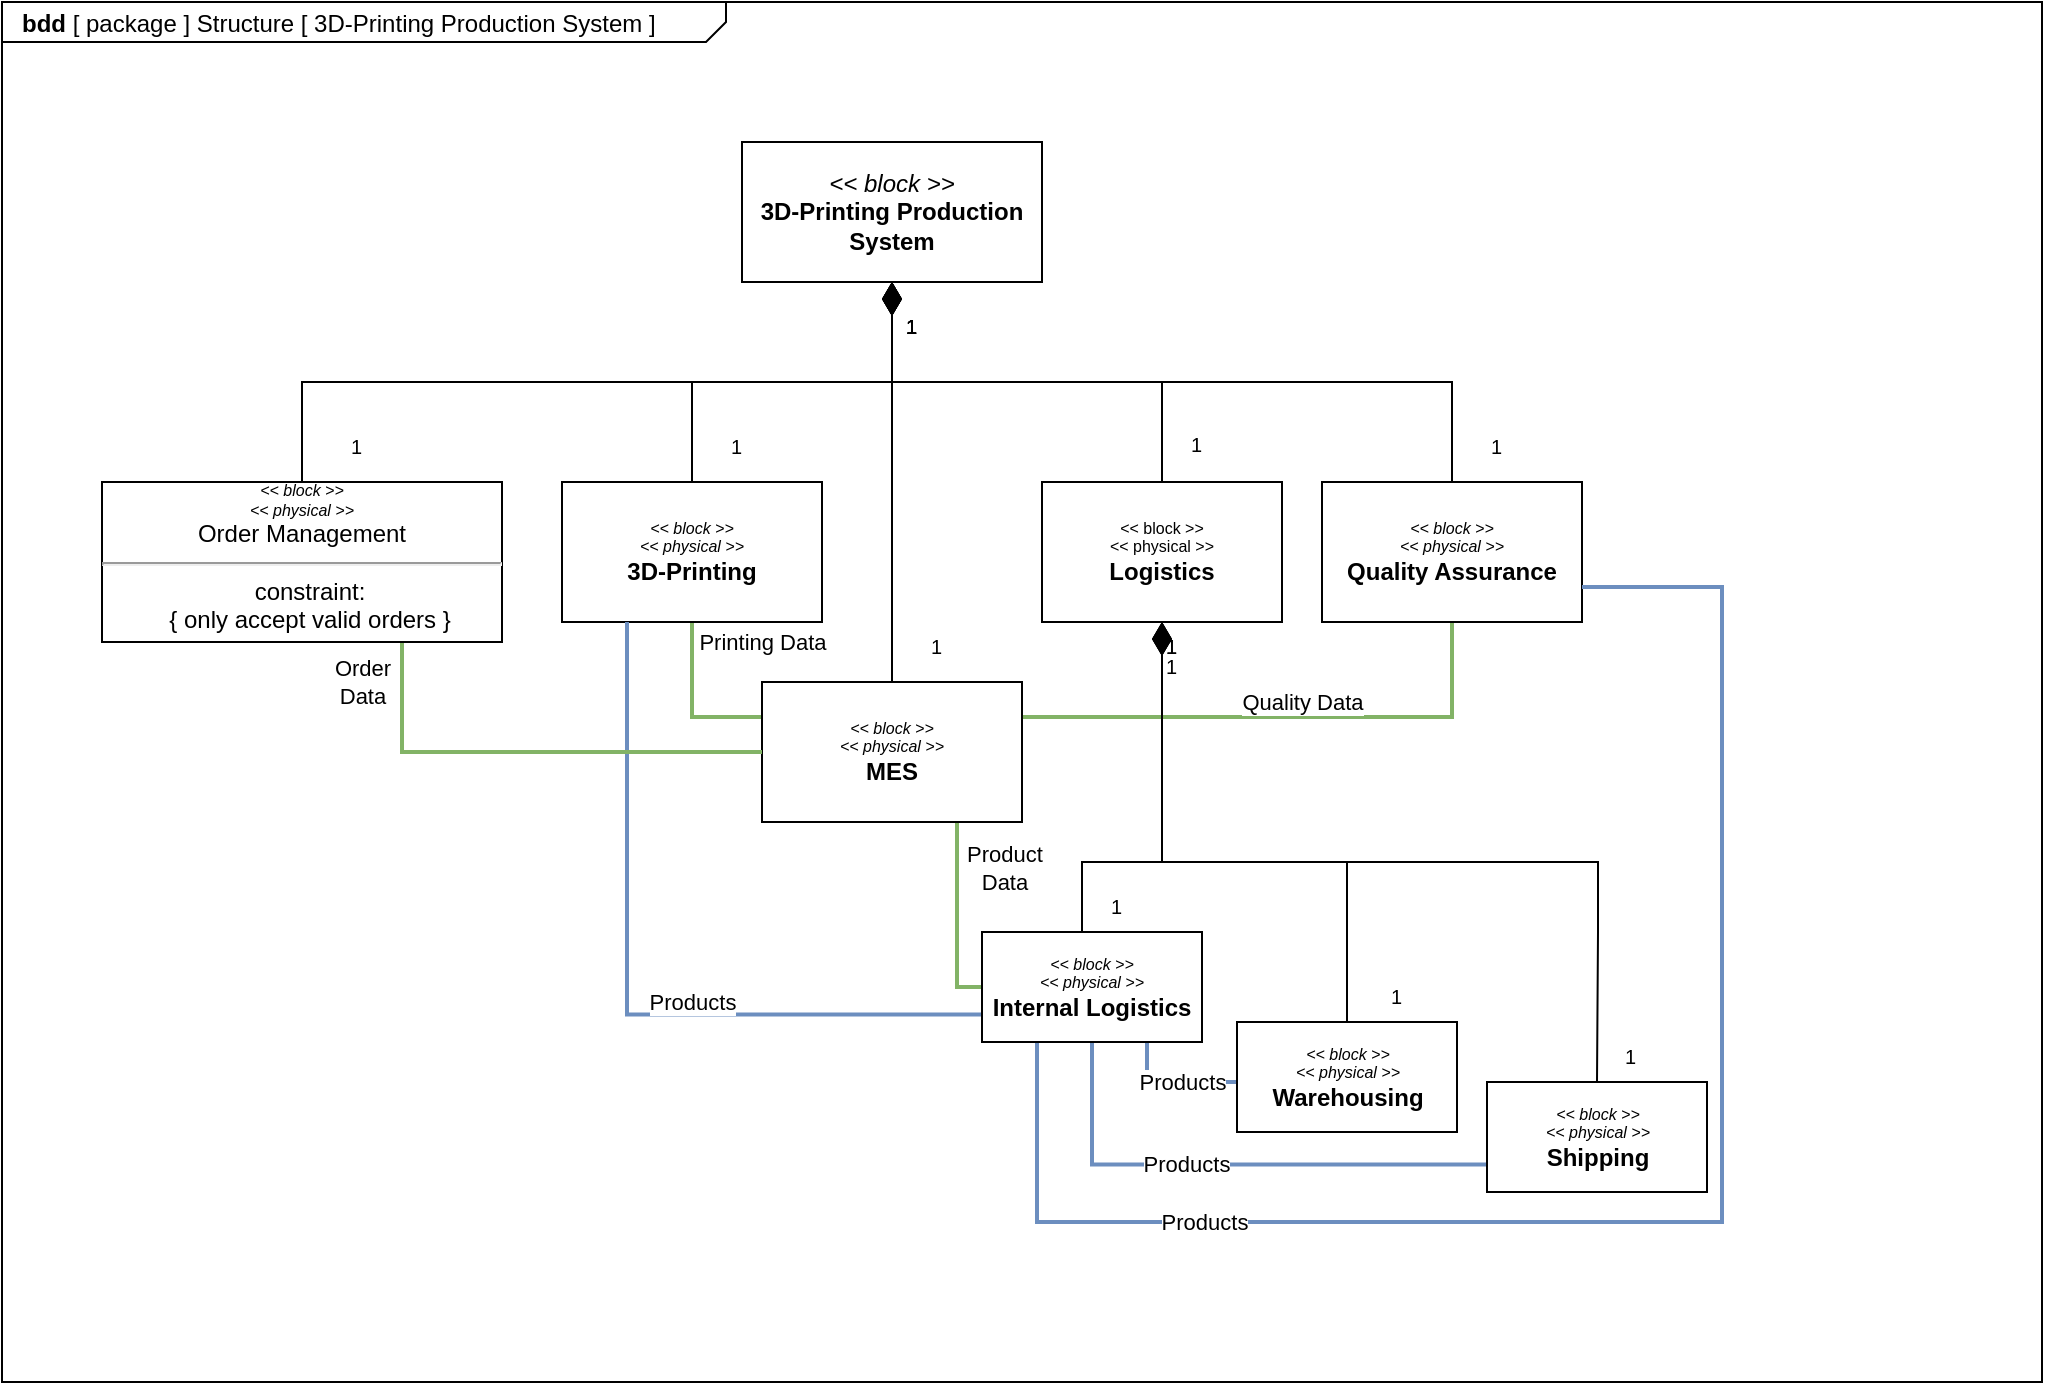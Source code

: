 <mxfile version="24.7.17">
  <diagram name="Seite-1" id="GFA_SByiZ649OcQAbFE9">
    <mxGraphModel dx="939" dy="585" grid="1" gridSize="10" guides="1" tooltips="1" connect="1" arrows="1" fold="1" page="1" pageScale="1" pageWidth="827" pageHeight="1169" math="0" shadow="0">
      <root>
        <mxCell id="0" />
        <mxCell id="1" parent="0" />
        <mxCell id="Q9ZKkBL_76BCk9_iBAh2-4" value="&lt;p style=&quot;margin:0px;margin-top:4px;margin-left:10px;text-align:left;&quot;&gt;&lt;b&gt;bdd &lt;/b&gt;[ package ] Structure [ 3D-Printing Production System ]&lt;/p&gt;" style="html=1;shape=mxgraph.sysml.package;labelX=362.47;align=left;spacingLeft=10;overflow=fill;recursiveResize=0;" parent="1" vertex="1">
          <mxGeometry y="60" width="1020" height="690" as="geometry" />
        </mxCell>
        <mxCell id="Q9ZKkBL_76BCk9_iBAh2-5" value="&lt;span style=&quot;font-weight: normal;&quot;&gt;&lt;i&gt;&amp;lt;&amp;lt; block &amp;gt;&amp;gt;&lt;/i&gt;&lt;/span&gt;&lt;br&gt;&lt;div&gt;3D-Printing Production System&lt;/div&gt;" style="strokeColor=inherit;fillColor=inherit;gradientColor=inherit;shape=rect;fontStyle=1;html=1;whiteSpace=wrap;align=center;" parent="Q9ZKkBL_76BCk9_iBAh2-4" vertex="1">
          <mxGeometry x="370" y="70" width="150" height="70" as="geometry" />
        </mxCell>
        <mxCell id="Q9ZKkBL_76BCk9_iBAh2-6" value="&lt;div style=&quot;font-size: 8px;&quot;&gt;&lt;span style=&quot;font-weight: normal;&quot;&gt;&amp;lt;&amp;lt; block &amp;gt;&amp;gt;&lt;/span&gt;&lt;/div&gt;&lt;div style=&quot;font-size: 8px;&quot;&gt;&lt;span style=&quot;font-weight: normal;&quot;&gt;&amp;lt;&amp;lt; physical &amp;gt;&amp;gt;&lt;br&gt;&lt;/span&gt;&lt;/div&gt;&lt;div&gt;Logistics&lt;br&gt;&lt;/div&gt;" style="strokeColor=inherit;fillColor=inherit;gradientColor=inherit;shape=rect;fontStyle=1;html=1;whiteSpace=wrap;align=center;" parent="Q9ZKkBL_76BCk9_iBAh2-4" vertex="1">
          <mxGeometry x="520" y="240" width="120" height="70" as="geometry" />
        </mxCell>
        <mxCell id="Q9ZKkBL_76BCk9_iBAh2-7" value="" style="strokeColor=inherit;fillColor=inherit;gradientColor=inherit;align=right;html=1;verticalAlign=bottom;endArrow=none;startArrow=diamondThin;startSize=14;startFill=1;edgeStyle=orthogonalEdgeStyle;endFill=0;labelBackgroundColor=none;rounded=0;" parent="Q9ZKkBL_76BCk9_iBAh2-4" source="Q9ZKkBL_76BCk9_iBAh2-5" target="Q9ZKkBL_76BCk9_iBAh2-6" edge="1">
          <mxGeometry x="0.918" relative="1" as="geometry">
            <mxPoint as="offset" />
          </mxGeometry>
        </mxCell>
        <mxCell id="Q9ZKkBL_76BCk9_iBAh2-8" value="1" style="resizable=0;html=1;align=left;verticalAlign=top;labelBackgroundColor=none;fontSize=10" parent="Q9ZKkBL_76BCk9_iBAh2-7" connectable="0" vertex="1">
          <mxGeometry x="-1" relative="1" as="geometry">
            <mxPoint x="5" y="10" as="offset" />
          </mxGeometry>
        </mxCell>
        <mxCell id="Q9ZKkBL_76BCk9_iBAh2-9" value="1" style="resizable=0;html=1;align=right;verticalAlign=top;labelBackgroundColor=none;fontSize=10" parent="Q9ZKkBL_76BCk9_iBAh2-7" connectable="0" vertex="1">
          <mxGeometry x="1" relative="1" as="geometry">
            <mxPoint x="20" y="-31" as="offset" />
          </mxGeometry>
        </mxCell>
        <mxCell id="0YOrRNStGJFLoWrIP_f3-7" style="edgeStyle=orthogonalEdgeStyle;rounded=0;orthogonalLoop=1;jettySize=auto;html=1;exitX=0.5;exitY=1;exitDx=0;exitDy=0;entryX=0;entryY=0.25;entryDx=0;entryDy=0;endArrow=none;endFill=0;fillColor=#d5e8d4;strokeColor=#82b366;strokeWidth=2;" edge="1" parent="Q9ZKkBL_76BCk9_iBAh2-4" source="Q9ZKkBL_76BCk9_iBAh2-10" target="Q9ZKkBL_76BCk9_iBAh2-17">
          <mxGeometry relative="1" as="geometry" />
        </mxCell>
        <mxCell id="0YOrRNStGJFLoWrIP_f3-8" value="Printing Data" style="edgeLabel;html=1;align=center;verticalAlign=middle;resizable=0;points=[];" vertex="1" connectable="0" parent="0YOrRNStGJFLoWrIP_f3-7">
          <mxGeometry x="-0.595" y="-1" relative="1" as="geometry">
            <mxPoint x="36" y="-7" as="offset" />
          </mxGeometry>
        </mxCell>
        <mxCell id="Q9ZKkBL_76BCk9_iBAh2-10" value="&lt;div style=&quot;font-size: 8px;&quot;&gt;&lt;span style=&quot;font-weight: normal;&quot;&gt;&lt;i&gt;&amp;lt;&amp;lt; block &amp;gt;&amp;gt;&lt;/i&gt;&lt;/span&gt;&lt;/div&gt;&lt;div style=&quot;font-size: 8px;&quot;&gt;&lt;span style=&quot;font-weight: normal;&quot;&gt;&lt;i&gt;&amp;lt;&amp;lt; physical &amp;gt;&amp;gt;&lt;br&gt;&lt;/i&gt;&lt;/span&gt;&lt;/div&gt;&lt;div&gt;3D-Printing&lt;br&gt;&lt;/div&gt;" style="strokeColor=inherit;fillColor=inherit;gradientColor=inherit;shape=rect;fontStyle=1;html=1;whiteSpace=wrap;align=center;" parent="Q9ZKkBL_76BCk9_iBAh2-4" vertex="1">
          <mxGeometry x="280" y="240" width="130" height="70" as="geometry" />
        </mxCell>
        <mxCell id="Q9ZKkBL_76BCk9_iBAh2-13" value="" style="align=right;html=1;verticalAlign=bottom;endArrow=none;startArrow=diamondThin;startSize=14;startFill=1;edgeStyle=none;rounded=0;entryX=0.5;entryY=0;entryDx=0;entryDy=0;exitX=0.5;exitY=1;exitDx=0;exitDy=0;" parent="Q9ZKkBL_76BCk9_iBAh2-4" source="Q9ZKkBL_76BCk9_iBAh2-5" target="Q9ZKkBL_76BCk9_iBAh2-17" edge="1">
          <mxGeometry x="-0.2" y="-5" relative="1" as="geometry">
            <mxPoint x="440" y="140" as="sourcePoint" />
            <mxPoint x="445" y="340" as="targetPoint" />
            <mxPoint as="offset" />
          </mxGeometry>
        </mxCell>
        <mxCell id="Q9ZKkBL_76BCk9_iBAh2-14" value="1" style="resizable=0;html=1;align=left;verticalAlign=top;labelBackgroundColor=none;fontSize=10" parent="Q9ZKkBL_76BCk9_iBAh2-13" connectable="0" vertex="1">
          <mxGeometry x="-1" relative="1" as="geometry">
            <mxPoint x="5" y="10" as="offset" />
          </mxGeometry>
        </mxCell>
        <mxCell id="Q9ZKkBL_76BCk9_iBAh2-15" value="1" style="resizable=0;html=1;align=right;verticalAlign=top;labelBackgroundColor=none;fontSize=10" parent="Q9ZKkBL_76BCk9_iBAh2-13" connectable="0" vertex="1">
          <mxGeometry x="1" relative="1" as="geometry">
            <mxPoint x="25" y="-30" as="offset" />
          </mxGeometry>
        </mxCell>
        <mxCell id="0YOrRNStGJFLoWrIP_f3-1" style="edgeStyle=orthogonalEdgeStyle;rounded=0;orthogonalLoop=1;jettySize=auto;html=1;exitX=0.75;exitY=1;exitDx=0;exitDy=0;entryX=0;entryY=0.5;entryDx=0;entryDy=0;endArrow=none;endFill=0;fillColor=#d5e8d4;strokeColor=#82b366;strokeWidth=2;" edge="1" parent="Q9ZKkBL_76BCk9_iBAh2-4" source="Q9ZKkBL_76BCk9_iBAh2-17" target="Q9ZKkBL_76BCk9_iBAh2-56">
          <mxGeometry relative="1" as="geometry">
            <Array as="points">
              <mxPoint x="477" y="493" />
            </Array>
          </mxGeometry>
        </mxCell>
        <mxCell id="0YOrRNStGJFLoWrIP_f3-6" value="&lt;div&gt;Product&lt;br&gt;Data&lt;br&gt;&lt;/div&gt;" style="edgeLabel;html=1;align=center;verticalAlign=middle;resizable=0;points=[];" vertex="1" connectable="0" parent="0YOrRNStGJFLoWrIP_f3-1">
          <mxGeometry x="-0.521" y="-1" relative="1" as="geometry">
            <mxPoint x="24" as="offset" />
          </mxGeometry>
        </mxCell>
        <mxCell id="0YOrRNStGJFLoWrIP_f3-2" style="edgeStyle=orthogonalEdgeStyle;rounded=0;orthogonalLoop=1;jettySize=auto;html=1;exitX=1;exitY=0.25;exitDx=0;exitDy=0;entryX=0.5;entryY=1;entryDx=0;entryDy=0;endArrow=none;endFill=0;fillColor=#d5e8d4;strokeColor=#82b366;strokeWidth=2;" edge="1" parent="Q9ZKkBL_76BCk9_iBAh2-4" source="Q9ZKkBL_76BCk9_iBAh2-17" target="Q9ZKkBL_76BCk9_iBAh2-55">
          <mxGeometry relative="1" as="geometry" />
        </mxCell>
        <mxCell id="0YOrRNStGJFLoWrIP_f3-3" value="Quality Data" style="edgeLabel;html=1;align=center;verticalAlign=middle;resizable=0;points=[];" vertex="1" connectable="0" parent="0YOrRNStGJFLoWrIP_f3-2">
          <mxGeometry x="0.2" relative="1" as="geometry">
            <mxPoint x="-18" y="-8" as="offset" />
          </mxGeometry>
        </mxCell>
        <mxCell id="Q9ZKkBL_76BCk9_iBAh2-17" value="&lt;div style=&quot;font-size: 8px;&quot;&gt;&lt;span style=&quot;font-weight: normal;&quot;&gt;&lt;i&gt;&amp;lt;&amp;lt; block &amp;gt;&amp;gt;&lt;/i&gt;&lt;/span&gt;&lt;/div&gt;&lt;div style=&quot;font-size: 8px;&quot;&gt;&lt;span style=&quot;font-weight: normal;&quot;&gt;&lt;i&gt;&amp;lt;&amp;lt; physical &amp;gt;&amp;gt;&lt;br&gt;&lt;/i&gt;&lt;/span&gt;&lt;/div&gt;MES" style="strokeColor=inherit;fillColor=inherit;gradientColor=inherit;shape=rect;fontStyle=1;html=1;whiteSpace=wrap;align=center;" parent="Q9ZKkBL_76BCk9_iBAh2-4" vertex="1">
          <mxGeometry x="380" y="340" width="130" height="70" as="geometry" />
        </mxCell>
        <mxCell id="Q9ZKkBL_76BCk9_iBAh2-55" value="&lt;div style=&quot;font-size: 8px;&quot;&gt;&lt;span style=&quot;font-weight: normal;&quot;&gt;&lt;i&gt;&amp;lt;&amp;lt; block &amp;gt;&amp;gt;&lt;/i&gt;&lt;/span&gt;&lt;/div&gt;&lt;div style=&quot;font-size: 8px;&quot;&gt;&lt;span style=&quot;font-weight: normal;&quot;&gt;&lt;i&gt;&amp;lt;&amp;lt; physical &amp;gt;&amp;gt;&lt;br&gt;&lt;/i&gt;&lt;/span&gt;&lt;/div&gt;&lt;div&gt;Quality Assurance&lt;br&gt;&lt;/div&gt;" style="strokeColor=inherit;fillColor=inherit;gradientColor=inherit;shape=rect;fontStyle=1;html=1;whiteSpace=wrap;align=center;" parent="Q9ZKkBL_76BCk9_iBAh2-4" vertex="1">
          <mxGeometry x="660" y="240" width="130" height="70" as="geometry" />
        </mxCell>
        <mxCell id="0YOrRNStGJFLoWrIP_f3-12" style="edgeStyle=orthogonalEdgeStyle;rounded=0;orthogonalLoop=1;jettySize=auto;html=1;exitX=0.75;exitY=1;exitDx=0;exitDy=0;entryX=0;entryY=0.5;entryDx=0;entryDy=0;endArrow=none;endFill=0;fillColor=#dae8fc;strokeColor=#6c8ebf;strokeWidth=2;" edge="1" parent="Q9ZKkBL_76BCk9_iBAh2-4" source="Q9ZKkBL_76BCk9_iBAh2-56" target="Q9ZKkBL_76BCk9_iBAh2-57">
          <mxGeometry relative="1" as="geometry" />
        </mxCell>
        <mxCell id="0YOrRNStGJFLoWrIP_f3-13" value="Products" style="edgeLabel;html=1;align=center;verticalAlign=middle;resizable=0;points=[];" vertex="1" connectable="0" parent="0YOrRNStGJFLoWrIP_f3-12">
          <mxGeometry x="-0.099" y="-1" relative="1" as="geometry">
            <mxPoint x="5" y="-1" as="offset" />
          </mxGeometry>
        </mxCell>
        <mxCell id="0YOrRNStGJFLoWrIP_f3-14" style="edgeStyle=orthogonalEdgeStyle;rounded=0;orthogonalLoop=1;jettySize=auto;html=1;exitX=0;exitY=0.75;exitDx=0;exitDy=0;entryX=0.25;entryY=1;entryDx=0;entryDy=0;endArrow=none;endFill=0;fillColor=#dae8fc;strokeColor=#6c8ebf;strokeWidth=2;" edge="1" parent="Q9ZKkBL_76BCk9_iBAh2-4" source="Q9ZKkBL_76BCk9_iBAh2-56" target="Q9ZKkBL_76BCk9_iBAh2-10">
          <mxGeometry relative="1" as="geometry" />
        </mxCell>
        <mxCell id="0YOrRNStGJFLoWrIP_f3-15" value="Products" style="edgeLabel;html=1;align=center;verticalAlign=middle;resizable=0;points=[];" vertex="1" connectable="0" parent="0YOrRNStGJFLoWrIP_f3-14">
          <mxGeometry x="0.236" relative="1" as="geometry">
            <mxPoint x="32" y="47" as="offset" />
          </mxGeometry>
        </mxCell>
        <mxCell id="0YOrRNStGJFLoWrIP_f3-17" style="edgeStyle=orthogonalEdgeStyle;rounded=0;orthogonalLoop=1;jettySize=auto;html=1;exitX=0.5;exitY=1;exitDx=0;exitDy=0;entryX=0;entryY=0.75;entryDx=0;entryDy=0;endArrow=none;endFill=0;fillColor=#dae8fc;strokeColor=#6c8ebf;strokeWidth=2;" edge="1" parent="Q9ZKkBL_76BCk9_iBAh2-4" source="Q9ZKkBL_76BCk9_iBAh2-56" target="Q9ZKkBL_76BCk9_iBAh2-58">
          <mxGeometry relative="1" as="geometry" />
        </mxCell>
        <mxCell id="0YOrRNStGJFLoWrIP_f3-18" value="Products" style="edgeLabel;html=1;align=center;verticalAlign=middle;resizable=0;points=[];" vertex="1" connectable="0" parent="0YOrRNStGJFLoWrIP_f3-17">
          <mxGeometry x="-0.161" y="2" relative="1" as="geometry">
            <mxPoint y="1" as="offset" />
          </mxGeometry>
        </mxCell>
        <mxCell id="0YOrRNStGJFLoWrIP_f3-19" style="edgeStyle=orthogonalEdgeStyle;rounded=0;orthogonalLoop=1;jettySize=auto;html=1;exitX=0.25;exitY=1;exitDx=0;exitDy=0;entryX=1;entryY=0.75;entryDx=0;entryDy=0;fillColor=#dae8fc;strokeColor=#6c8ebf;endArrow=none;endFill=0;strokeWidth=2;" edge="1" parent="Q9ZKkBL_76BCk9_iBAh2-4" source="Q9ZKkBL_76BCk9_iBAh2-56" target="Q9ZKkBL_76BCk9_iBAh2-55">
          <mxGeometry relative="1" as="geometry">
            <Array as="points">
              <mxPoint x="518" y="610" />
              <mxPoint x="860" y="610" />
              <mxPoint x="860" y="293" />
            </Array>
          </mxGeometry>
        </mxCell>
        <mxCell id="0YOrRNStGJFLoWrIP_f3-20" value="Products" style="edgeLabel;html=1;align=center;verticalAlign=middle;resizable=0;points=[];" vertex="1" connectable="0" parent="0YOrRNStGJFLoWrIP_f3-19">
          <mxGeometry x="-0.577" relative="1" as="geometry">
            <mxPoint as="offset" />
          </mxGeometry>
        </mxCell>
        <mxCell id="Q9ZKkBL_76BCk9_iBAh2-56" value="&lt;div style=&quot;font-size: 8px;&quot;&gt;&lt;span style=&quot;font-weight: normal;&quot;&gt;&lt;i&gt;&amp;lt;&amp;lt; block &amp;gt;&amp;gt;&lt;/i&gt;&lt;/span&gt;&lt;/div&gt;&lt;div style=&quot;font-size: 8px;&quot;&gt;&lt;span style=&quot;font-weight: normal;&quot;&gt;&lt;i&gt;&amp;lt;&amp;lt; physical &amp;gt;&amp;gt;&lt;br&gt;&lt;/i&gt;&lt;/span&gt;&lt;/div&gt;&lt;div&gt;Internal Logistics&lt;br&gt;&lt;/div&gt;" style="strokeColor=inherit;fillColor=inherit;gradientColor=inherit;shape=rect;fontStyle=1;html=1;whiteSpace=wrap;align=center;" parent="Q9ZKkBL_76BCk9_iBAh2-4" vertex="1">
          <mxGeometry x="490" y="465" width="110" height="55" as="geometry" />
        </mxCell>
        <mxCell id="Q9ZKkBL_76BCk9_iBAh2-57" value="&lt;div style=&quot;font-size: 8px;&quot;&gt;&lt;span style=&quot;font-weight: normal;&quot;&gt;&lt;i&gt;&amp;lt;&amp;lt; block &amp;gt;&amp;gt;&lt;/i&gt;&lt;/span&gt;&lt;/div&gt;&lt;div style=&quot;font-size: 8px;&quot;&gt;&lt;span style=&quot;font-weight: normal;&quot;&gt;&lt;i&gt;&amp;lt;&amp;lt; physical &amp;gt;&amp;gt;&lt;br&gt;&lt;/i&gt;&lt;/span&gt;&lt;/div&gt;&lt;div&gt;Warehousing&lt;br&gt;&lt;/div&gt;" style="strokeColor=inherit;fillColor=inherit;gradientColor=inherit;shape=rect;fontStyle=1;html=1;whiteSpace=wrap;align=center;" parent="Q9ZKkBL_76BCk9_iBAh2-4" vertex="1">
          <mxGeometry x="617.5" y="510" width="110" height="55" as="geometry" />
        </mxCell>
        <mxCell id="Q9ZKkBL_76BCk9_iBAh2-58" value="&lt;div style=&quot;font-size: 8px;&quot;&gt;&lt;span style=&quot;font-weight: normal;&quot;&gt;&lt;i&gt;&amp;lt;&amp;lt; block &amp;gt;&amp;gt;&lt;/i&gt;&lt;/span&gt;&lt;/div&gt;&lt;div style=&quot;font-size: 8px;&quot;&gt;&lt;span style=&quot;font-weight: normal;&quot;&gt;&lt;i&gt;&amp;lt;&amp;lt; physical &amp;gt;&amp;gt;&lt;br&gt;&lt;/i&gt;&lt;/span&gt;&lt;/div&gt;&lt;div&gt;Shipping&lt;/div&gt;" style="strokeColor=inherit;fillColor=inherit;gradientColor=inherit;shape=rect;fontStyle=1;html=1;whiteSpace=wrap;align=center;" parent="Q9ZKkBL_76BCk9_iBAh2-4" vertex="1">
          <mxGeometry x="742.5" y="540" width="110" height="55" as="geometry" />
        </mxCell>
        <mxCell id="Q9ZKkBL_76BCk9_iBAh2-59" value="" style="align=right;html=1;verticalAlign=bottom;endArrow=none;startArrow=diamondThin;startSize=14;startFill=1;edgeStyle=orthogonalEdgeStyle;rounded=0;exitX=0.5;exitY=1;exitDx=0;exitDy=0;entryX=0.5;entryY=0;entryDx=0;entryDy=0;" parent="Q9ZKkBL_76BCk9_iBAh2-4" source="Q9ZKkBL_76BCk9_iBAh2-6" target="Q9ZKkBL_76BCk9_iBAh2-57" edge="1">
          <mxGeometry x="1" y="-2" relative="1" as="geometry">
            <mxPoint x="570" y="330" as="sourcePoint" />
            <mxPoint x="730" y="330" as="targetPoint" />
            <Array as="points">
              <mxPoint x="580" y="430" />
              <mxPoint x="672" y="430" />
            </Array>
            <mxPoint x="-1" as="offset" />
          </mxGeometry>
        </mxCell>
        <mxCell id="Q9ZKkBL_76BCk9_iBAh2-60" value="1" style="resizable=0;html=1;align=left;verticalAlign=top;labelBackgroundColor=none;fontSize=10" parent="Q9ZKkBL_76BCk9_iBAh2-59" connectable="0" vertex="1">
          <mxGeometry x="-1" relative="1" as="geometry" />
        </mxCell>
        <mxCell id="Q9ZKkBL_76BCk9_iBAh2-61" value="1" style="resizable=0;html=1;align=right;verticalAlign=top;labelBackgroundColor=none;fontSize=10" parent="Q9ZKkBL_76BCk9_iBAh2-59" connectable="0" vertex="1">
          <mxGeometry x="1" relative="1" as="geometry">
            <mxPoint x="28" y="-25" as="offset" />
          </mxGeometry>
        </mxCell>
        <mxCell id="Q9ZKkBL_76BCk9_iBAh2-62" value="" style="align=right;html=1;verticalAlign=bottom;endArrow=none;startArrow=diamondThin;startSize=14;startFill=1;edgeStyle=orthogonalEdgeStyle;rounded=0;exitX=0.5;exitY=1;exitDx=0;exitDy=0;entryX=0.5;entryY=0;entryDx=0;entryDy=0;" parent="Q9ZKkBL_76BCk9_iBAh2-4" source="Q9ZKkBL_76BCk9_iBAh2-6" target="Q9ZKkBL_76BCk9_iBAh2-58" edge="1">
          <mxGeometry x="1" relative="1" as="geometry">
            <mxPoint x="590" y="320" as="sourcePoint" />
            <mxPoint x="605" y="440" as="targetPoint" />
            <Array as="points">
              <mxPoint x="580" y="430" />
              <mxPoint x="798" y="430" />
              <mxPoint x="798" y="465" />
            </Array>
            <mxPoint as="offset" />
          </mxGeometry>
        </mxCell>
        <mxCell id="Q9ZKkBL_76BCk9_iBAh2-63" value="1" style="resizable=0;html=1;align=left;verticalAlign=top;labelBackgroundColor=none;fontSize=10" parent="Q9ZKkBL_76BCk9_iBAh2-62" connectable="0" vertex="1">
          <mxGeometry x="-1" relative="1" as="geometry" />
        </mxCell>
        <mxCell id="Q9ZKkBL_76BCk9_iBAh2-64" value="1" style="resizable=0;html=1;align=right;verticalAlign=top;labelBackgroundColor=none;fontSize=10" parent="Q9ZKkBL_76BCk9_iBAh2-62" connectable="0" vertex="1">
          <mxGeometry x="1" relative="1" as="geometry">
            <mxPoint x="20" y="-25" as="offset" />
          </mxGeometry>
        </mxCell>
        <mxCell id="Q9ZKkBL_76BCk9_iBAh2-65" value="" style="align=right;html=1;verticalAlign=bottom;endArrow=none;startArrow=diamondThin;startSize=14;startFill=1;edgeStyle=orthogonalEdgeStyle;rounded=0;exitX=0.5;exitY=1;exitDx=0;exitDy=0;entryX=0.5;entryY=0;entryDx=0;entryDy=0;" parent="Q9ZKkBL_76BCk9_iBAh2-4" source="Q9ZKkBL_76BCk9_iBAh2-6" target="Q9ZKkBL_76BCk9_iBAh2-56" edge="1">
          <mxGeometry x="0.95" relative="1" as="geometry">
            <mxPoint x="520" y="270" as="sourcePoint" />
            <mxPoint x="680" y="270" as="targetPoint" />
            <Array as="points">
              <mxPoint x="580" y="430" />
              <mxPoint x="540" y="430" />
              <mxPoint x="540" y="465" />
            </Array>
            <mxPoint as="offset" />
          </mxGeometry>
        </mxCell>
        <mxCell id="Q9ZKkBL_76BCk9_iBAh2-66" value="1" style="resizable=0;html=1;align=left;verticalAlign=top;labelBackgroundColor=none;fontSize=10" parent="Q9ZKkBL_76BCk9_iBAh2-65" connectable="0" vertex="1">
          <mxGeometry x="-1" relative="1" as="geometry">
            <mxPoint y="10" as="offset" />
          </mxGeometry>
        </mxCell>
        <mxCell id="Q9ZKkBL_76BCk9_iBAh2-67" value="1" style="resizable=0;html=1;align=right;verticalAlign=top;labelBackgroundColor=none;fontSize=10" parent="Q9ZKkBL_76BCk9_iBAh2-65" connectable="0" vertex="1">
          <mxGeometry x="1" relative="1" as="geometry">
            <mxPoint x="15" y="-25" as="offset" />
          </mxGeometry>
        </mxCell>
        <mxCell id="Q9ZKkBL_76BCk9_iBAh2-68" value="" style="align=right;html=1;verticalAlign=bottom;endArrow=none;startArrow=diamondThin;startSize=14;startFill=1;edgeStyle=orthogonalEdgeStyle;rounded=0;exitX=0.5;exitY=1;exitDx=0;exitDy=0;entryX=0.5;entryY=0;entryDx=0;entryDy=0;" parent="Q9ZKkBL_76BCk9_iBAh2-4" source="Q9ZKkBL_76BCk9_iBAh2-5" target="Q9ZKkBL_76BCk9_iBAh2-10" edge="1">
          <mxGeometry x="0.905" relative="1" as="geometry">
            <mxPoint x="500" y="330" as="sourcePoint" />
            <mxPoint x="660" y="330" as="targetPoint" />
            <mxPoint as="offset" />
          </mxGeometry>
        </mxCell>
        <mxCell id="Q9ZKkBL_76BCk9_iBAh2-69" value="1" style="resizable=0;html=1;align=left;verticalAlign=top;labelBackgroundColor=none;fontSize=10" parent="Q9ZKkBL_76BCk9_iBAh2-68" connectable="0" vertex="1">
          <mxGeometry x="-1" relative="1" as="geometry">
            <mxPoint x="5" y="10" as="offset" />
          </mxGeometry>
        </mxCell>
        <mxCell id="Q9ZKkBL_76BCk9_iBAh2-70" value="1" style="resizable=0;html=1;align=right;verticalAlign=top;labelBackgroundColor=none;fontSize=10" parent="Q9ZKkBL_76BCk9_iBAh2-68" connectable="0" vertex="1">
          <mxGeometry x="1" relative="1" as="geometry">
            <mxPoint x="25" y="-30" as="offset" />
          </mxGeometry>
        </mxCell>
        <mxCell id="Q9ZKkBL_76BCk9_iBAh2-71" value="" style="align=right;html=1;verticalAlign=bottom;endArrow=none;startArrow=diamondThin;startSize=14;startFill=1;edgeStyle=orthogonalEdgeStyle;rounded=0;exitX=0.5;exitY=1;exitDx=0;exitDy=0;entryX=0.5;entryY=0;entryDx=0;entryDy=0;" parent="Q9ZKkBL_76BCk9_iBAh2-4" source="Q9ZKkBL_76BCk9_iBAh2-5" target="Q9ZKkBL_76BCk9_iBAh2-119" edge="1">
          <mxGeometry x="1" relative="1" as="geometry">
            <mxPoint x="500" y="330" as="sourcePoint" />
            <mxPoint x="660" y="330" as="targetPoint" />
            <Array as="points">
              <mxPoint x="445" y="190" />
              <mxPoint x="150" y="190" />
            </Array>
          </mxGeometry>
        </mxCell>
        <mxCell id="Q9ZKkBL_76BCk9_iBAh2-72" value="1" style="resizable=0;html=1;align=left;verticalAlign=top;labelBackgroundColor=none;fontSize=10" parent="Q9ZKkBL_76BCk9_iBAh2-71" connectable="0" vertex="1">
          <mxGeometry x="-1" relative="1" as="geometry">
            <mxPoint x="5" y="10" as="offset" />
          </mxGeometry>
        </mxCell>
        <mxCell id="Q9ZKkBL_76BCk9_iBAh2-73" value="1" style="resizable=0;html=1;align=right;verticalAlign=top;labelBackgroundColor=none;fontSize=10" parent="Q9ZKkBL_76BCk9_iBAh2-71" connectable="0" vertex="1">
          <mxGeometry x="1" relative="1" as="geometry">
            <mxPoint x="30" y="-30" as="offset" />
          </mxGeometry>
        </mxCell>
        <mxCell id="Q9ZKkBL_76BCk9_iBAh2-74" value="" style="align=right;html=1;verticalAlign=bottom;endArrow=none;startArrow=diamondThin;startSize=14;startFill=1;edgeStyle=orthogonalEdgeStyle;rounded=0;exitX=0.5;exitY=1;exitDx=0;exitDy=0;entryX=0.5;entryY=0;entryDx=0;entryDy=0;" parent="Q9ZKkBL_76BCk9_iBAh2-4" source="Q9ZKkBL_76BCk9_iBAh2-5" target="Q9ZKkBL_76BCk9_iBAh2-55" edge="1">
          <mxGeometry x="1" relative="1" as="geometry">
            <mxPoint x="500" y="330" as="sourcePoint" />
            <mxPoint x="660" y="330" as="targetPoint" />
          </mxGeometry>
        </mxCell>
        <mxCell id="Q9ZKkBL_76BCk9_iBAh2-75" value="1" style="resizable=0;html=1;align=left;verticalAlign=top;labelBackgroundColor=none;fontSize=10" parent="Q9ZKkBL_76BCk9_iBAh2-74" connectable="0" vertex="1">
          <mxGeometry x="-1" relative="1" as="geometry">
            <mxPoint x="5" y="10" as="offset" />
          </mxGeometry>
        </mxCell>
        <mxCell id="Q9ZKkBL_76BCk9_iBAh2-76" value="1" style="resizable=0;html=1;align=right;verticalAlign=top;labelBackgroundColor=none;fontSize=10" parent="Q9ZKkBL_76BCk9_iBAh2-74" connectable="0" vertex="1">
          <mxGeometry x="1" relative="1" as="geometry">
            <mxPoint x="25" y="-30" as="offset" />
          </mxGeometry>
        </mxCell>
        <mxCell id="0YOrRNStGJFLoWrIP_f3-10" style="edgeStyle=orthogonalEdgeStyle;rounded=0;orthogonalLoop=1;jettySize=auto;html=1;exitX=0.75;exitY=1;exitDx=0;exitDy=0;entryX=0;entryY=0.5;entryDx=0;entryDy=0;endArrow=none;endFill=0;fillColor=#d5e8d4;strokeColor=#82b366;strokeWidth=2;" edge="1" parent="Q9ZKkBL_76BCk9_iBAh2-4" source="Q9ZKkBL_76BCk9_iBAh2-119" target="Q9ZKkBL_76BCk9_iBAh2-17">
          <mxGeometry relative="1" as="geometry" />
        </mxCell>
        <mxCell id="0YOrRNStGJFLoWrIP_f3-11" value="Order&lt;br&gt;Data" style="edgeLabel;html=1;align=center;verticalAlign=middle;resizable=0;points=[];" vertex="1" connectable="0" parent="0YOrRNStGJFLoWrIP_f3-10">
          <mxGeometry x="-0.859" y="-1" relative="1" as="geometry">
            <mxPoint x="-19" y="3" as="offset" />
          </mxGeometry>
        </mxCell>
        <mxCell id="Q9ZKkBL_76BCk9_iBAh2-119" value="&lt;div style=&quot;font-size: 8px;&quot;&gt;&lt;font style=&quot;font-size: 8px;&quot;&gt;&lt;span style=&quot;font-weight: normal;&quot;&gt;&lt;i&gt;&amp;lt;&amp;lt; block &amp;gt;&amp;gt;&lt;/i&gt;&lt;/span&gt;&lt;/font&gt;&lt;/div&gt;&lt;div style=&quot;font-size: 8px;&quot;&gt;&lt;font style=&quot;font-size: 8px;&quot;&gt;&lt;font style=&quot;font-size: 8px;&quot;&gt;&lt;font style=&quot;font-size: 8px;&quot;&gt;&lt;span style=&quot;font-weight: normal;&quot;&gt;&lt;i&gt;&amp;lt;&amp;lt; physical &amp;gt;&amp;gt;&lt;br&gt;&lt;/i&gt;&lt;/span&gt;&lt;/font&gt;&lt;/font&gt;&lt;/font&gt;&lt;/div&gt;&lt;div style=&quot;&quot;&gt;&lt;font style=&quot;font-size: 12px;&quot;&gt;Order Management&lt;br&gt;&lt;/font&gt;&lt;/div&gt;&lt;p style=&quot;margin:0px;margin-top:4px;text-align:center;&quot;&gt;&lt;/p&gt;&lt;hr&gt;&lt;p style=&quot;margin:0px;margin-left:8px;text-align:center;&quot;&gt;constraint:&lt;/p&gt;&lt;p style=&quot;margin:0px;margin-left:8px;text-align:center;&quot;&gt;{ only accept valid orders }&lt;br&gt;&lt;/p&gt;" style="shape=rect;html=1;overflow=fill;whiteSpace=wrap;align=center;" parent="Q9ZKkBL_76BCk9_iBAh2-4" vertex="1">
          <mxGeometry x="50" y="240" width="200" height="80" as="geometry" />
        </mxCell>
      </root>
    </mxGraphModel>
  </diagram>
</mxfile>

